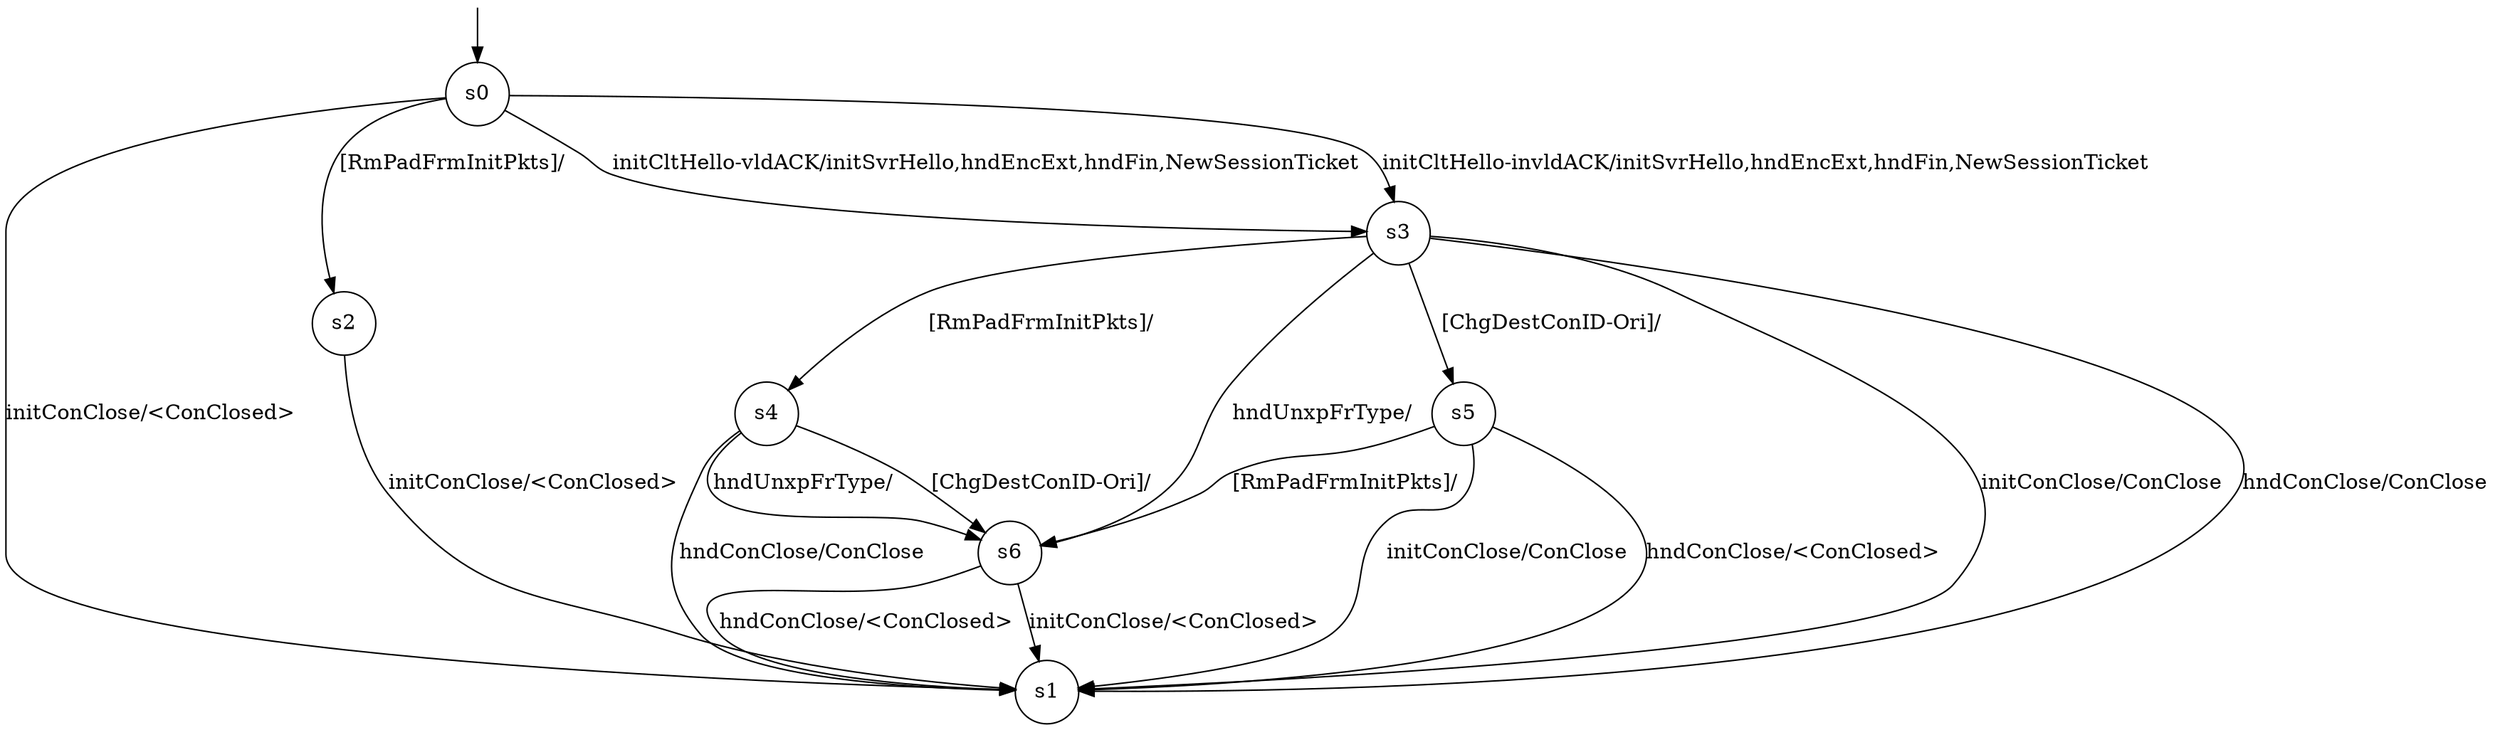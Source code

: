 digraph g {

s0 [shape="circle" label="s0"];
s1 [shape="circle" label="s1"];
s2 [shape="circle" label="s2"];
s3 [shape="circle" label="s3"];
s4 [shape="circle" label="s4"];
s5 [shape="circle" label="s5"];
s6 [shape="circle" label="s6"];
s0 -> s1 [label="initConClose/<ConClosed> "];
s0 -> s3 [label="initCltHello-vldACK/initSvrHello,hndEncExt,hndFin,NewSessionTicket "];
s0 -> s3 [label="initCltHello-invldACK/initSvrHello,hndEncExt,hndFin,NewSessionTicket "];
s0 -> s2 [label="[RmPadFrmInitPkts]/ "];
s2 -> s1 [label="initConClose/<ConClosed> "];
s3 -> s1 [label="initConClose/ConClose "];
s3 -> s1 [label="hndConClose/ConClose "];
s3 -> s6 [label="hndUnxpFrType/ "];
s3 -> s5 [label="[ChgDestConID-Ori]/ "];
s3 -> s4 [label="[RmPadFrmInitPkts]/ "];
s4 -> s1 [label="hndConClose/ConClose "];
s4 -> s6 [label="hndUnxpFrType/ "];
s4 -> s6 [label="[ChgDestConID-Ori]/ "];
s5 -> s1 [label="initConClose/ConClose "];
s5 -> s1 [label="hndConClose/<ConClosed> "];
s5 -> s6 [label="[RmPadFrmInitPkts]/ "];
s6 -> s1 [label="initConClose/<ConClosed> "];
s6 -> s1 [label="hndConClose/<ConClosed> "];

__start0 [label="" shape="none" width="0" height="0"];
__start0 -> s0;

}
